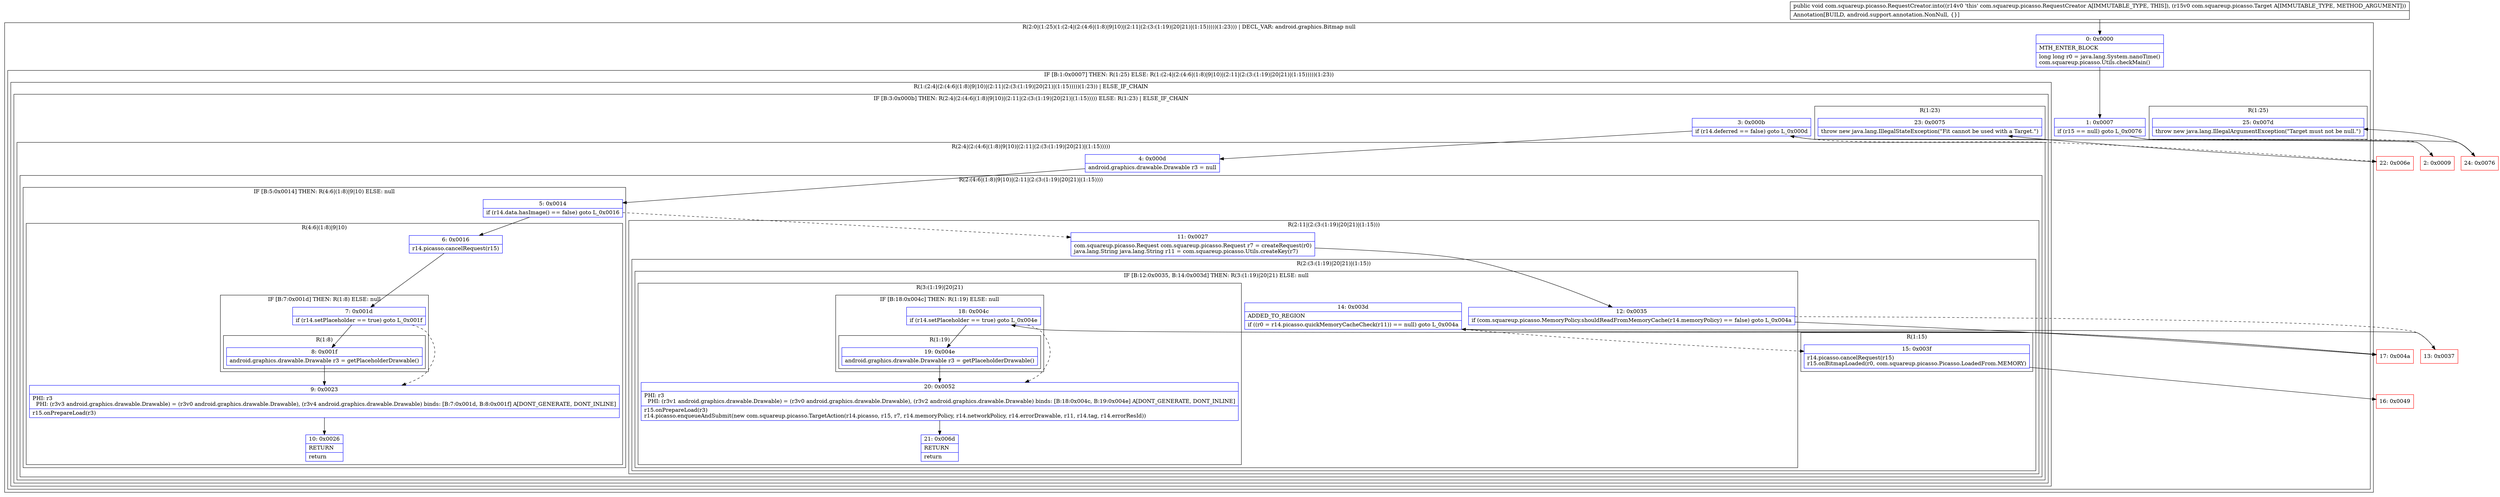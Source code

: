 digraph "CFG forcom.squareup.picasso.RequestCreator.into(Lcom\/squareup\/picasso\/Target;)V" {
subgraph cluster_Region_1909345110 {
label = "R(2:0|(1:25)(1:(2:4|(2:(4:6|(1:8)|9|10)|(2:11|(2:(3:(1:19)|20|21)|(1:15)))))(1:23))) | DECL_VAR: android.graphics.Bitmap null\l";
node [shape=record,color=blue];
Node_0 [shape=record,label="{0\:\ 0x0000|MTH_ENTER_BLOCK\l|long long r0 = java.lang.System.nanoTime()\lcom.squareup.picasso.Utils.checkMain()\l}"];
subgraph cluster_IfRegion_1674021533 {
label = "IF [B:1:0x0007] THEN: R(1:25) ELSE: R(1:(2:4|(2:(4:6|(1:8)|9|10)|(2:11|(2:(3:(1:19)|20|21)|(1:15)))))(1:23))";
node [shape=record,color=blue];
Node_1 [shape=record,label="{1\:\ 0x0007|if (r15 == null) goto L_0x0076\l}"];
subgraph cluster_Region_1076332461 {
label = "R(1:25)";
node [shape=record,color=blue];
Node_25 [shape=record,label="{25\:\ 0x007d|throw new java.lang.IllegalArgumentException(\"Target must not be null.\")\l}"];
}
subgraph cluster_Region_1140396642 {
label = "R(1:(2:4|(2:(4:6|(1:8)|9|10)|(2:11|(2:(3:(1:19)|20|21)|(1:15)))))(1:23)) | ELSE_IF_CHAIN\l";
node [shape=record,color=blue];
subgraph cluster_IfRegion_1159819603 {
label = "IF [B:3:0x000b] THEN: R(2:4|(2:(4:6|(1:8)|9|10)|(2:11|(2:(3:(1:19)|20|21)|(1:15))))) ELSE: R(1:23) | ELSE_IF_CHAIN\l";
node [shape=record,color=blue];
Node_3 [shape=record,label="{3\:\ 0x000b|if (r14.deferred == false) goto L_0x000d\l}"];
subgraph cluster_Region_1182703248 {
label = "R(2:4|(2:(4:6|(1:8)|9|10)|(2:11|(2:(3:(1:19)|20|21)|(1:15)))))";
node [shape=record,color=blue];
Node_4 [shape=record,label="{4\:\ 0x000d|android.graphics.drawable.Drawable r3 = null\l}"];
subgraph cluster_Region_451774472 {
label = "R(2:(4:6|(1:8)|9|10)|(2:11|(2:(3:(1:19)|20|21)|(1:15))))";
node [shape=record,color=blue];
subgraph cluster_IfRegion_1712029207 {
label = "IF [B:5:0x0014] THEN: R(4:6|(1:8)|9|10) ELSE: null";
node [shape=record,color=blue];
Node_5 [shape=record,label="{5\:\ 0x0014|if (r14.data.hasImage() == false) goto L_0x0016\l}"];
subgraph cluster_Region_1835690517 {
label = "R(4:6|(1:8)|9|10)";
node [shape=record,color=blue];
Node_6 [shape=record,label="{6\:\ 0x0016|r14.picasso.cancelRequest(r15)\l}"];
subgraph cluster_IfRegion_1835666102 {
label = "IF [B:7:0x001d] THEN: R(1:8) ELSE: null";
node [shape=record,color=blue];
Node_7 [shape=record,label="{7\:\ 0x001d|if (r14.setPlaceholder == true) goto L_0x001f\l}"];
subgraph cluster_Region_1247223686 {
label = "R(1:8)";
node [shape=record,color=blue];
Node_8 [shape=record,label="{8\:\ 0x001f|android.graphics.drawable.Drawable r3 = getPlaceholderDrawable()\l}"];
}
}
Node_9 [shape=record,label="{9\:\ 0x0023|PHI: r3 \l  PHI: (r3v3 android.graphics.drawable.Drawable) = (r3v0 android.graphics.drawable.Drawable), (r3v4 android.graphics.drawable.Drawable) binds: [B:7:0x001d, B:8:0x001f] A[DONT_GENERATE, DONT_INLINE]\l|r15.onPrepareLoad(r3)\l}"];
Node_10 [shape=record,label="{10\:\ 0x0026|RETURN\l|return\l}"];
}
}
subgraph cluster_Region_1636729822 {
label = "R(2:11|(2:(3:(1:19)|20|21)|(1:15)))";
node [shape=record,color=blue];
Node_11 [shape=record,label="{11\:\ 0x0027|com.squareup.picasso.Request com.squareup.picasso.Request r7 = createRequest(r0)\ljava.lang.String java.lang.String r11 = com.squareup.picasso.Utils.createKey(r7)\l}"];
subgraph cluster_Region_596596129 {
label = "R(2:(3:(1:19)|20|21)|(1:15))";
node [shape=record,color=blue];
subgraph cluster_IfRegion_665362138 {
label = "IF [B:12:0x0035, B:14:0x003d] THEN: R(3:(1:19)|20|21) ELSE: null";
node [shape=record,color=blue];
Node_12 [shape=record,label="{12\:\ 0x0035|if (com.squareup.picasso.MemoryPolicy.shouldReadFromMemoryCache(r14.memoryPolicy) == false) goto L_0x004a\l}"];
Node_14 [shape=record,label="{14\:\ 0x003d|ADDED_TO_REGION\l|if ((r0 = r14.picasso.quickMemoryCacheCheck(r11)) == null) goto L_0x004a\l}"];
subgraph cluster_Region_1607656801 {
label = "R(3:(1:19)|20|21)";
node [shape=record,color=blue];
subgraph cluster_IfRegion_1431577616 {
label = "IF [B:18:0x004c] THEN: R(1:19) ELSE: null";
node [shape=record,color=blue];
Node_18 [shape=record,label="{18\:\ 0x004c|if (r14.setPlaceholder == true) goto L_0x004e\l}"];
subgraph cluster_Region_1228962051 {
label = "R(1:19)";
node [shape=record,color=blue];
Node_19 [shape=record,label="{19\:\ 0x004e|android.graphics.drawable.Drawable r3 = getPlaceholderDrawable()\l}"];
}
}
Node_20 [shape=record,label="{20\:\ 0x0052|PHI: r3 \l  PHI: (r3v1 android.graphics.drawable.Drawable) = (r3v0 android.graphics.drawable.Drawable), (r3v2 android.graphics.drawable.Drawable) binds: [B:18:0x004c, B:19:0x004e] A[DONT_GENERATE, DONT_INLINE]\l|r15.onPrepareLoad(r3)\lr14.picasso.enqueueAndSubmit(new com.squareup.picasso.TargetAction(r14.picasso, r15, r7, r14.memoryPolicy, r14.networkPolicy, r14.errorDrawable, r11, r14.tag, r14.errorResId))\l}"];
Node_21 [shape=record,label="{21\:\ 0x006d|RETURN\l|return\l}"];
}
}
subgraph cluster_Region_1746010987 {
label = "R(1:15)";
node [shape=record,color=blue];
Node_15 [shape=record,label="{15\:\ 0x003f|r14.picasso.cancelRequest(r15)\lr15.onBitmapLoaded(r0, com.squareup.picasso.Picasso.LoadedFrom.MEMORY)\l}"];
}
}
}
}
}
subgraph cluster_Region_1435536229 {
label = "R(1:23)";
node [shape=record,color=blue];
Node_23 [shape=record,label="{23\:\ 0x0075|throw new java.lang.IllegalStateException(\"Fit cannot be used with a Target.\")\l}"];
}
}
}
}
}
Node_2 [shape=record,color=red,label="{2\:\ 0x0009}"];
Node_13 [shape=record,color=red,label="{13\:\ 0x0037}"];
Node_16 [shape=record,color=red,label="{16\:\ 0x0049}"];
Node_17 [shape=record,color=red,label="{17\:\ 0x004a}"];
Node_22 [shape=record,color=red,label="{22\:\ 0x006e}"];
Node_24 [shape=record,color=red,label="{24\:\ 0x0076}"];
MethodNode[shape=record,label="{public void com.squareup.picasso.RequestCreator.into((r14v0 'this' com.squareup.picasso.RequestCreator A[IMMUTABLE_TYPE, THIS]), (r15v0 com.squareup.picasso.Target A[IMMUTABLE_TYPE, METHOD_ARGUMENT]))  | Annotation[BUILD, android.support.annotation.NonNull, \{\}]\l}"];
MethodNode -> Node_0;
Node_0 -> Node_1;
Node_1 -> Node_2[style=dashed];
Node_1 -> Node_24;
Node_3 -> Node_4;
Node_3 -> Node_22[style=dashed];
Node_4 -> Node_5;
Node_5 -> Node_6;
Node_5 -> Node_11[style=dashed];
Node_6 -> Node_7;
Node_7 -> Node_8;
Node_7 -> Node_9[style=dashed];
Node_8 -> Node_9;
Node_9 -> Node_10;
Node_11 -> Node_12;
Node_12 -> Node_13[style=dashed];
Node_12 -> Node_17;
Node_14 -> Node_15[style=dashed];
Node_14 -> Node_17;
Node_18 -> Node_19;
Node_18 -> Node_20[style=dashed];
Node_19 -> Node_20;
Node_20 -> Node_21;
Node_15 -> Node_16;
Node_2 -> Node_3;
Node_13 -> Node_14;
Node_17 -> Node_18;
Node_22 -> Node_23;
Node_24 -> Node_25;
}

